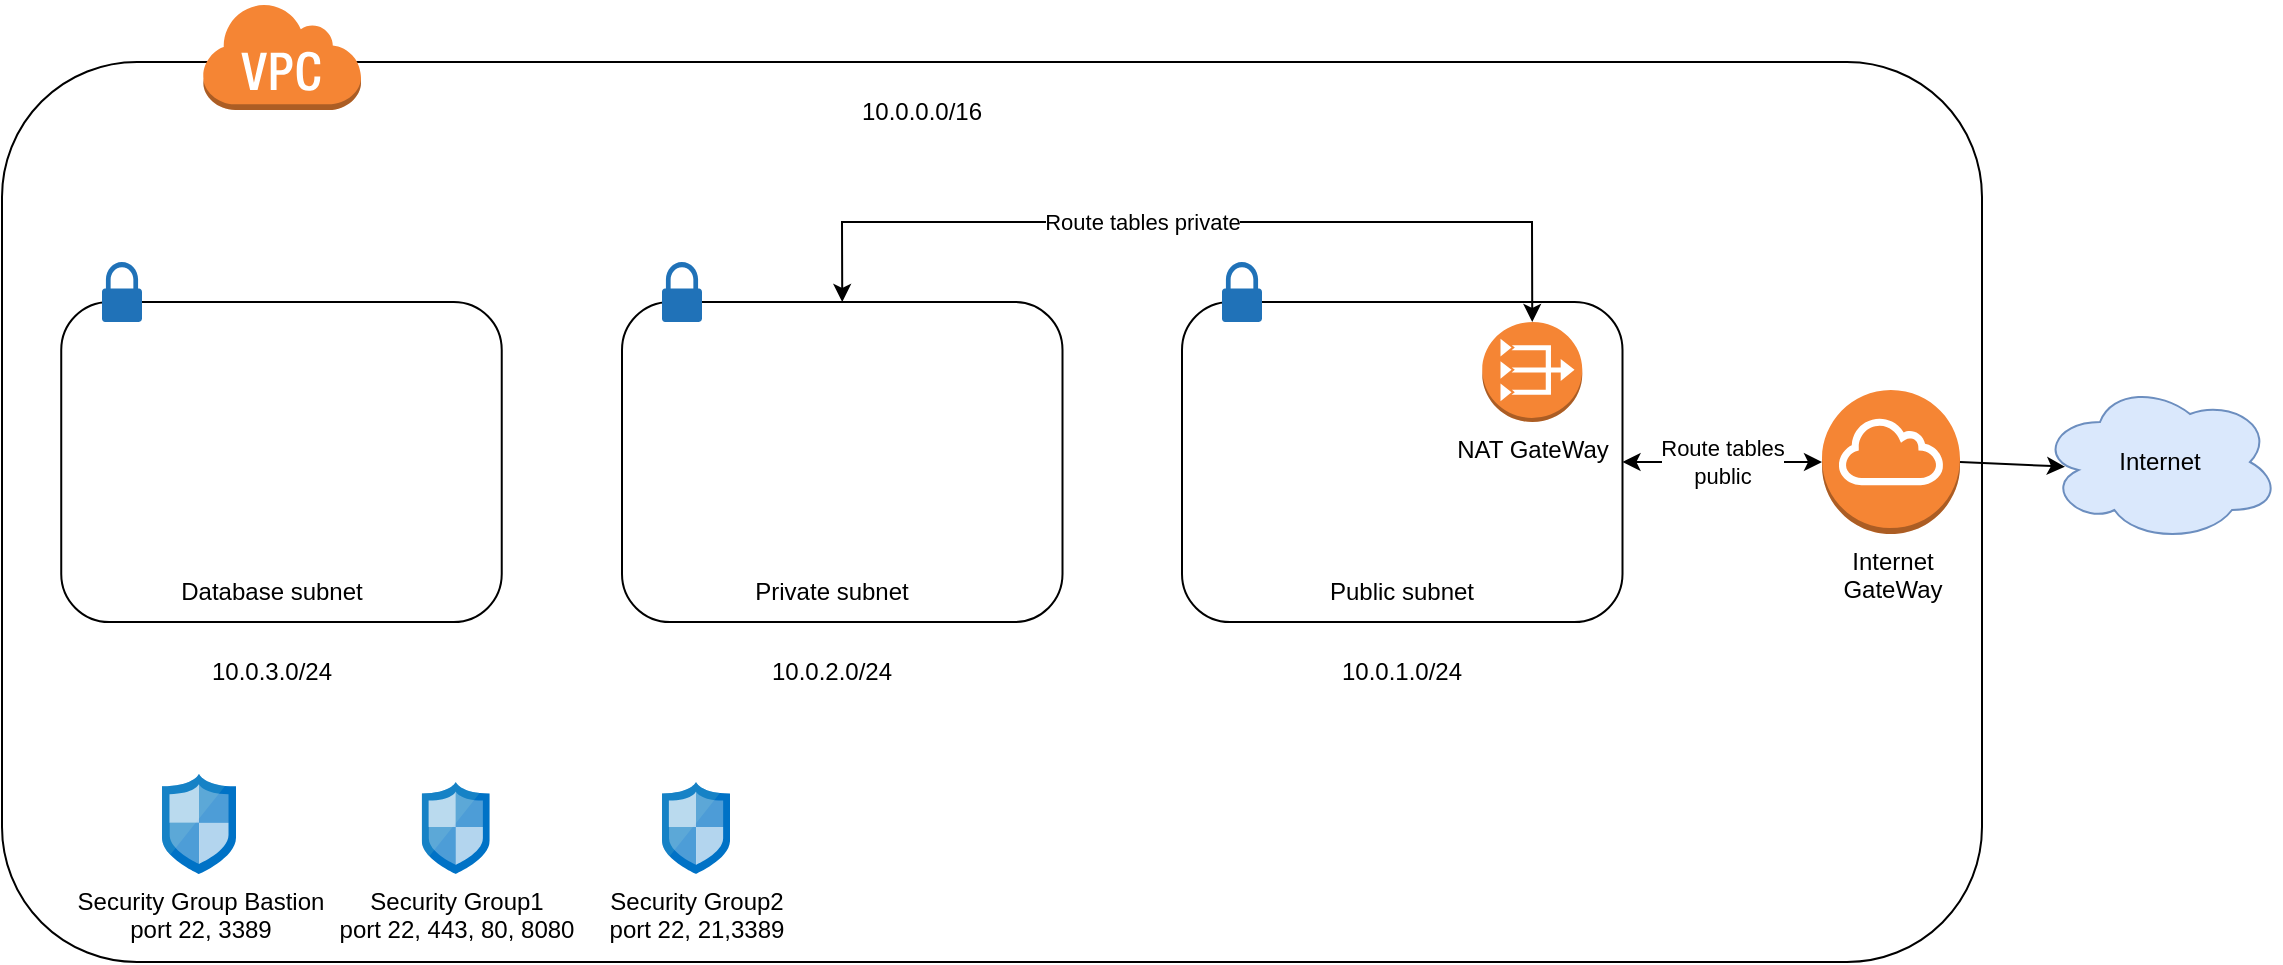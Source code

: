 <mxfile version="17.4.4" type="device"><diagram id="Ht1M8jgEwFfnCIfOTk4-" name="Page-1"><mxGraphModel dx="1185" dy="588" grid="1" gridSize="10" guides="1" tooltips="1" connect="1" arrows="1" fold="1" page="1" pageScale="1" pageWidth="1169" pageHeight="827" math="0" shadow="0"><root><mxCell id="0"/><mxCell id="1" parent="0"/><mxCell id="alfOpbBmhGO36gl3HgfG-1" value="" style="rounded=1;whiteSpace=wrap;html=1;" vertex="1" parent="1"><mxGeometry x="30" y="160" width="990" height="450" as="geometry"/></mxCell><mxCell id="alfOpbBmhGO36gl3HgfG-2" value="" style="outlineConnect=0;dashed=0;verticalLabelPosition=bottom;verticalAlign=top;align=center;html=1;shape=mxgraph.aws3.virtual_private_cloud;fillColor=#F58534;gradientColor=none;" vertex="1" parent="1"><mxGeometry x="130" y="130" width="79.5" height="54" as="geometry"/></mxCell><mxCell id="alfOpbBmhGO36gl3HgfG-3" value="" style="rounded=1;whiteSpace=wrap;html=1;" vertex="1" parent="1"><mxGeometry x="59.62" y="280" width="220.25" height="160" as="geometry"/></mxCell><mxCell id="alfOpbBmhGO36gl3HgfG-4" value="" style="rounded=1;whiteSpace=wrap;html=1;" vertex="1" parent="1"><mxGeometry x="340" y="280" width="220.25" height="160" as="geometry"/></mxCell><mxCell id="alfOpbBmhGO36gl3HgfG-5" value="" style="rounded=1;whiteSpace=wrap;html=1;" vertex="1" parent="1"><mxGeometry x="620" y="280" width="220.25" height="160" as="geometry"/></mxCell><mxCell id="alfOpbBmhGO36gl3HgfG-7" value="NAT GateWay" style="outlineConnect=0;dashed=0;verticalLabelPosition=bottom;verticalAlign=top;align=center;html=1;shape=mxgraph.aws3.vpc_nat_gateway;fillColor=#F58534;gradientColor=none;" vertex="1" parent="1"><mxGeometry x="770.13" y="290" width="50" height="50" as="geometry"/></mxCell><mxCell id="alfOpbBmhGO36gl3HgfG-8" value="Internet&lt;br&gt;GateWay" style="outlineConnect=0;dashed=0;verticalLabelPosition=bottom;verticalAlign=top;align=center;html=1;shape=mxgraph.aws3.internet_gateway;fillColor=#F58534;gradientColor=none;" vertex="1" parent="1"><mxGeometry x="940" y="324" width="69" height="72" as="geometry"/></mxCell><mxCell id="alfOpbBmhGO36gl3HgfG-10" value="Internet" style="ellipse;shape=cloud;whiteSpace=wrap;html=1;fillColor=#dae8fc;strokeColor=#6c8ebf;" vertex="1" parent="1"><mxGeometry x="1049" y="320" width="120" height="80" as="geometry"/></mxCell><mxCell id="alfOpbBmhGO36gl3HgfG-11" value="Public subnet" style="text;html=1;strokeColor=none;fillColor=none;align=center;verticalAlign=middle;whiteSpace=wrap;rounded=0;" vertex="1" parent="1"><mxGeometry x="675.13" y="410" width="110" height="30" as="geometry"/></mxCell><mxCell id="alfOpbBmhGO36gl3HgfG-12" value="Private subnet" style="text;html=1;strokeColor=none;fillColor=none;align=center;verticalAlign=middle;whiteSpace=wrap;rounded=0;" vertex="1" parent="1"><mxGeometry x="390" y="410" width="110" height="30" as="geometry"/></mxCell><mxCell id="alfOpbBmhGO36gl3HgfG-13" value="Database subnet" style="text;html=1;strokeColor=none;fillColor=none;align=center;verticalAlign=middle;whiteSpace=wrap;rounded=0;" vertex="1" parent="1"><mxGeometry x="110" y="410" width="110" height="30" as="geometry"/></mxCell><mxCell id="alfOpbBmhGO36gl3HgfG-14" value="10.0.0.0/16" style="text;html=1;strokeColor=none;fillColor=none;align=center;verticalAlign=middle;whiteSpace=wrap;rounded=0;" vertex="1" parent="1"><mxGeometry x="450" y="170" width="80" height="30" as="geometry"/></mxCell><mxCell id="alfOpbBmhGO36gl3HgfG-15" value="10.0.1.0/24" style="text;html=1;strokeColor=none;fillColor=none;align=center;verticalAlign=middle;whiteSpace=wrap;rounded=0;" vertex="1" parent="1"><mxGeometry x="690.13" y="450" width="80" height="30" as="geometry"/></mxCell><mxCell id="alfOpbBmhGO36gl3HgfG-16" value="10.0.2.0/24" style="text;html=1;strokeColor=none;fillColor=none;align=center;verticalAlign=middle;whiteSpace=wrap;rounded=0;" vertex="1" parent="1"><mxGeometry x="405" y="450" width="80" height="30" as="geometry"/></mxCell><mxCell id="alfOpbBmhGO36gl3HgfG-17" value="10.0.3.0/24" style="text;html=1;strokeColor=none;fillColor=none;align=center;verticalAlign=middle;whiteSpace=wrap;rounded=0;" vertex="1" parent="1"><mxGeometry x="125" y="450" width="80" height="30" as="geometry"/></mxCell><mxCell id="alfOpbBmhGO36gl3HgfG-22" value="" style="endArrow=classic;startArrow=classic;html=1;rounded=0;entryX=0;entryY=0.5;entryDx=0;entryDy=0;entryPerimeter=0;exitX=1;exitY=0.5;exitDx=0;exitDy=0;" edge="1" parent="1" source="alfOpbBmhGO36gl3HgfG-5" target="alfOpbBmhGO36gl3HgfG-8"><mxGeometry width="50" height="50" relative="1" as="geometry"><mxPoint x="490" y="470" as="sourcePoint"/><mxPoint x="540" y="420" as="targetPoint"/></mxGeometry></mxCell><mxCell id="alfOpbBmhGO36gl3HgfG-33" value="Route tables &lt;br&gt;public" style="edgeLabel;html=1;align=center;verticalAlign=middle;resizable=0;points=[];" vertex="1" connectable="0" parent="alfOpbBmhGO36gl3HgfG-22"><mxGeometry x="0.332" relative="1" as="geometry"><mxPoint x="-17" as="offset"/></mxGeometry></mxCell><mxCell id="alfOpbBmhGO36gl3HgfG-23" value="" style="endArrow=classic;html=1;rounded=0;entryX=0.104;entryY=0.529;entryDx=0;entryDy=0;entryPerimeter=0;exitX=1;exitY=0.5;exitDx=0;exitDy=0;exitPerimeter=0;" edge="1" parent="1" source="alfOpbBmhGO36gl3HgfG-8" target="alfOpbBmhGO36gl3HgfG-10"><mxGeometry width="50" height="50" relative="1" as="geometry"><mxPoint x="490" y="470" as="sourcePoint"/><mxPoint x="540" y="420" as="targetPoint"/></mxGeometry></mxCell><mxCell id="alfOpbBmhGO36gl3HgfG-24" value="Security Group Bastion&lt;br&gt;port 22, 3389" style="sketch=0;aspect=fixed;html=1;points=[];align=center;image;fontSize=12;image=img/lib/mscae/Network_Security_Groups_Classic.svg;" vertex="1" parent="1"><mxGeometry x="110" y="515.95" width="37" height="50" as="geometry"/></mxCell><mxCell id="alfOpbBmhGO36gl3HgfG-25" value="Security Group1&lt;br&gt;port 22, 443, 80, 8080" style="sketch=0;aspect=fixed;html=1;points=[];align=center;image;fontSize=12;image=img/lib/mscae/Network_Security_Groups_Classic.svg;" vertex="1" parent="1"><mxGeometry x="239.87" y="520" width="34.01" height="45.95" as="geometry"/></mxCell><mxCell id="alfOpbBmhGO36gl3HgfG-27" value="Security Group2&lt;br&gt;port 22, 21,3389" style="sketch=0;aspect=fixed;html=1;points=[];align=center;image;fontSize=12;image=img/lib/mscae/Network_Security_Groups_Classic.svg;" vertex="1" parent="1"><mxGeometry x="360" y="520" width="34.01" height="45.95" as="geometry"/></mxCell><mxCell id="alfOpbBmhGO36gl3HgfG-28" value="" style="sketch=0;pointerEvents=1;shadow=0;dashed=0;html=1;strokeColor=none;labelPosition=center;verticalLabelPosition=bottom;verticalAlign=top;outlineConnect=0;align=center;shape=mxgraph.office.security.lock_protected;fillColor=#2072B8;" vertex="1" parent="1"><mxGeometry x="80" y="260" width="20" height="30" as="geometry"/></mxCell><mxCell id="alfOpbBmhGO36gl3HgfG-29" value="" style="sketch=0;pointerEvents=1;shadow=0;dashed=0;html=1;strokeColor=none;labelPosition=center;verticalLabelPosition=bottom;verticalAlign=top;outlineConnect=0;align=center;shape=mxgraph.office.security.lock_protected;fillColor=#2072B8;" vertex="1" parent="1"><mxGeometry x="360" y="260" width="20" height="30" as="geometry"/></mxCell><mxCell id="alfOpbBmhGO36gl3HgfG-30" value="" style="sketch=0;pointerEvents=1;shadow=0;dashed=0;html=1;strokeColor=none;labelPosition=center;verticalLabelPosition=bottom;verticalAlign=top;outlineConnect=0;align=center;shape=mxgraph.office.security.lock_protected;fillColor=#2072B8;" vertex="1" parent="1"><mxGeometry x="640" y="260" width="20" height="30" as="geometry"/></mxCell><mxCell id="alfOpbBmhGO36gl3HgfG-31" value="" style="endArrow=classic;startArrow=classic;html=1;rounded=0;entryX=0.5;entryY=0;entryDx=0;entryDy=0;entryPerimeter=0;exitX=0.5;exitY=0;exitDx=0;exitDy=0;" edge="1" parent="1" source="alfOpbBmhGO36gl3HgfG-4" target="alfOpbBmhGO36gl3HgfG-7"><mxGeometry width="50" height="50" relative="1" as="geometry"><mxPoint x="490" y="450" as="sourcePoint"/><mxPoint x="540" y="400" as="targetPoint"/><Array as="points"><mxPoint x="450" y="240"/><mxPoint x="795" y="240"/></Array></mxGeometry></mxCell><mxCell id="alfOpbBmhGO36gl3HgfG-32" value="Route tables private" style="edgeLabel;html=1;align=center;verticalAlign=middle;resizable=0;points=[];" vertex="1" connectable="0" parent="alfOpbBmhGO36gl3HgfG-31"><mxGeometry x="0.18" y="1" relative="1" as="geometry"><mxPoint x="-67" y="1" as="offset"/></mxGeometry></mxCell></root></mxGraphModel></diagram></mxfile>